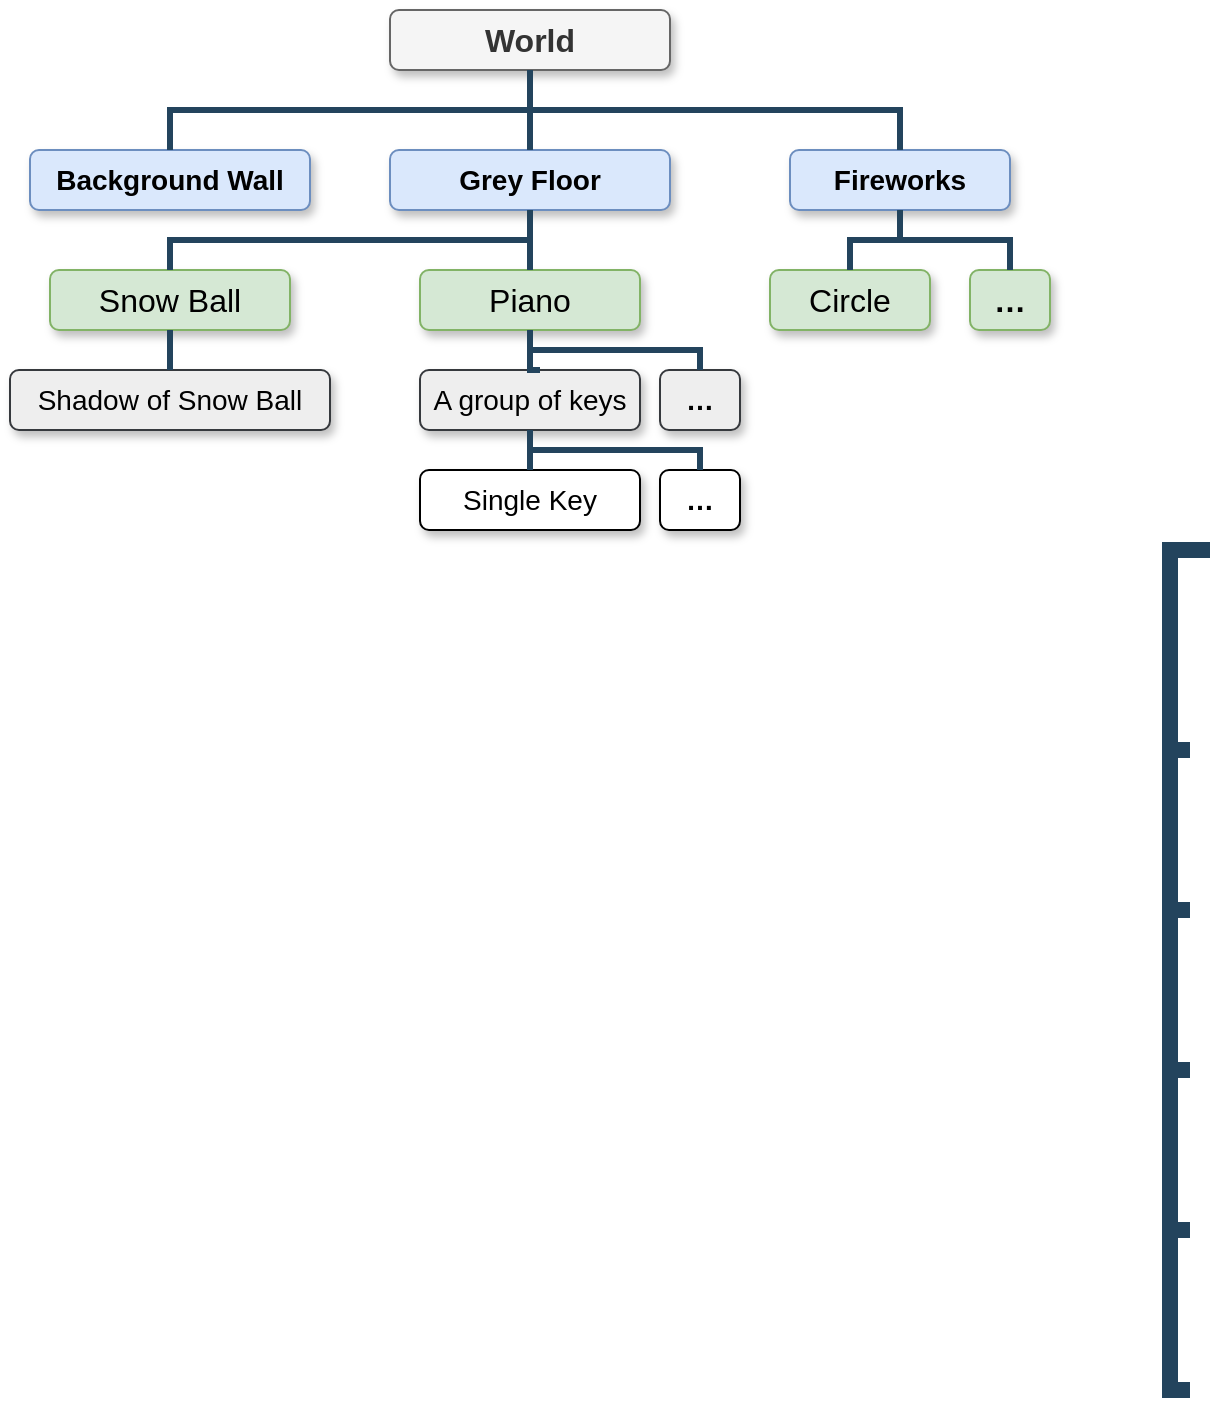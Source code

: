 <mxfile version="14.6.13" type="device"><diagram name="Page-1" id="64c3da0e-402f-94eb-ee01-a36477274f13"><mxGraphModel dx="749" dy="556" grid="1" gridSize="10" guides="1" tooltips="1" connect="1" arrows="1" fold="1" page="1" pageScale="1" pageWidth="1169" pageHeight="826" background="#ffffff" math="0" shadow="0"><root><mxCell id="0"/><mxCell id="1" parent="0"/><mxCell id="2" value="World" style="whiteSpace=wrap;rounded=1;shadow=1;fontStyle=1;fontSize=16;fillColor=#f5f5f5;strokeColor=#666666;fontColor=#333333;" parent="1" vertex="1"><mxGeometry x="400" y="60" width="140" height="30" as="geometry"/></mxCell><mxCell id="3" value="Grey Floor" style="whiteSpace=wrap;rounded=1;fillColor=#dae8fc;strokeColor=#6c8ebf;shadow=1;fontStyle=1;fontSize=14" parent="1" vertex="1"><mxGeometry x="400" y="130" width="140" height="30" as="geometry"/></mxCell><mxCell id="4" value="Background Wall" style="whiteSpace=wrap;rounded=1;fillColor=#dae8fc;strokeColor=#6c8ebf;shadow=1;fontStyle=1;fontSize=14" parent="1" vertex="1"><mxGeometry x="220" y="130" width="140" height="30" as="geometry"/></mxCell><mxCell id="10" value="Piano" style="whiteSpace=wrap;rounded=1;fillColor=#d5e8d4;strokeColor=#82b366;shadow=1;fontSize=16;" parent="1" vertex="1"><mxGeometry x="415" y="190" width="110" height="30" as="geometry"/></mxCell><mxCell id="12" value="Snow Ball" style="whiteSpace=wrap;rounded=1;fillColor=#d5e8d4;strokeColor=#82b366;shadow=1;fontSize=16;" parent="1" vertex="1"><mxGeometry x="230" y="190" width="120" height="30" as="geometry"/></mxCell><mxCell id="23" value="A group of keys" style="whiteSpace=wrap;rounded=1;fillColor=#eeeeee;strokeColor=#36393d;shadow=1;fontStyle=0;fontSize=14;" parent="1" vertex="1"><mxGeometry x="415" y="240" width="110" height="30" as="geometry"/></mxCell><mxCell id="38" value="Single Key" style="whiteSpace=wrap;rounded=1;shadow=1;fontStyle=0;fontSize=14;" parent="1" vertex="1"><mxGeometry x="415" y="290" width="110" height="30" as="geometry"/></mxCell><mxCell id="103" value="" style="edgeStyle=elbowEdgeStyle;elbow=vertical;rounded=0;fontColor=#000000;endArrow=none;endFill=0;strokeWidth=3;strokeColor=#23445D;" parent="1" source="3" target="10" edge="1"><mxGeometry width="100" height="100" relative="1" as="geometry"><mxPoint x="20" y="290" as="sourcePoint"/><mxPoint x="120" y="190" as="targetPoint"/><Array as="points"><mxPoint x="470" y="200"/></Array></mxGeometry></mxCell><mxCell id="104" value="" style="edgeStyle=elbowEdgeStyle;elbow=vertical;rounded=0;fontColor=#000000;endArrow=none;endFill=0;strokeWidth=3;strokeColor=#23445D;exitX=0.5;exitY=1;exitDx=0;exitDy=0;entryX=0.5;entryY=0;entryDx=0;entryDy=0;" parent="1" source="3" target="12" edge="1"><mxGeometry width="100" height="100" relative="1" as="geometry"><mxPoint x="290" y="170" as="sourcePoint"/><mxPoint x="460" y="180" as="targetPoint"/></mxGeometry></mxCell><mxCell id="145" value="" style="edgeStyle=elbowEdgeStyle;elbow=horizontal;rounded=0;fontColor=#000000;endArrow=none;endFill=0;strokeWidth=8;strokeColor=#23445D;" parent="1" target="135" edge="1"><mxGeometry width="100" height="100" relative="1" as="geometry"><mxPoint x="810" y="330" as="sourcePoint"/><mxPoint x="800.0" y="430" as="targetPoint"/><Array as="points"><mxPoint x="790" y="380"/></Array></mxGeometry></mxCell><mxCell id="146" value="" style="edgeStyle=elbowEdgeStyle;elbow=horizontal;rounded=0;fontColor=#000000;endArrow=none;endFill=0;strokeWidth=8;strokeColor=#23445D;" parent="1" target="136" edge="1"><mxGeometry width="100" height="100" relative="1" as="geometry"><mxPoint x="810" y="330" as="sourcePoint"/><mxPoint x="800.0" y="510" as="targetPoint"/><Array as="points"><mxPoint x="790" y="420"/></Array></mxGeometry></mxCell><mxCell id="147" value="" style="edgeStyle=elbowEdgeStyle;elbow=horizontal;rounded=0;fontColor=#000000;endArrow=none;endFill=0;strokeWidth=8;strokeColor=#23445D;" parent="1" target="139" edge="1"><mxGeometry width="100" height="100" relative="1" as="geometry"><mxPoint x="810" y="330" as="sourcePoint"/><mxPoint x="800" y="750" as="targetPoint"/><Array as="points"><mxPoint x="790" y="550"/></Array></mxGeometry></mxCell><mxCell id="148" value="" style="edgeStyle=elbowEdgeStyle;elbow=horizontal;rounded=0;fontColor=#000000;endArrow=none;endFill=0;strokeWidth=8;strokeColor=#23445D;" parent="1" target="138" edge="1"><mxGeometry width="100" height="100" relative="1" as="geometry"><mxPoint x="810" y="330" as="sourcePoint"/><mxPoint x="800" y="670" as="targetPoint"/><Array as="points"><mxPoint x="790" y="500"/></Array></mxGeometry></mxCell><mxCell id="149" value="" style="edgeStyle=elbowEdgeStyle;elbow=horizontal;rounded=0;fontColor=#000000;endArrow=none;endFill=0;strokeWidth=8;strokeColor=#23445D;" parent="1" target="137" edge="1"><mxGeometry width="100" height="100" relative="1" as="geometry"><mxPoint x="810" y="330" as="sourcePoint"/><mxPoint x="800.0" y="590" as="targetPoint"/><Array as="points"><mxPoint x="790" y="470"/></Array></mxGeometry></mxCell><mxCell id="229" value="" style="edgeStyle=elbowEdgeStyle;elbow=vertical;rounded=0;fontColor=#000000;endArrow=none;endFill=0;strokeWidth=3;strokeColor=#23445D;exitX=0.5;exitY=1;exitDx=0;exitDy=0;entryX=0.5;entryY=0;entryDx=0;entryDy=0;" parent="1" source="2" target="3" edge="1"><mxGeometry width="100" height="100" relative="1" as="geometry"><mxPoint x="410" y="100" as="sourcePoint"/><mxPoint x="290" y="120" as="targetPoint"/></mxGeometry></mxCell><mxCell id="230" value="" style="edgeStyle=elbowEdgeStyle;elbow=vertical;rounded=0;fontColor=#000000;endArrow=none;endFill=0;strokeWidth=3;strokeColor=#23445D;entryX=0.5;entryY=0;entryDx=0;entryDy=0;exitX=0.5;exitY=1;exitDx=0;exitDy=0;" parent="1" source="2" target="4" edge="1"><mxGeometry width="100" height="100" relative="1" as="geometry"><mxPoint x="430" y="100" as="sourcePoint"/><mxPoint x="650" y="50" as="targetPoint"/></mxGeometry></mxCell><mxCell id="OfmRxKxrr_tul5wQX7WZ-234" value="Fireworks" style="whiteSpace=wrap;rounded=1;fillColor=#dae8fc;strokeColor=#6c8ebf;shadow=1;fontStyle=1;fontSize=14" vertex="1" parent="1"><mxGeometry x="600" y="130" width="110" height="30" as="geometry"/></mxCell><mxCell id="OfmRxKxrr_tul5wQX7WZ-236" value="" style="edgeStyle=elbowEdgeStyle;elbow=vertical;rounded=0;fontColor=#000000;endArrow=none;endFill=0;strokeWidth=3;strokeColor=#23445D;exitX=0.5;exitY=1;exitDx=0;exitDy=0;entryX=0.5;entryY=0;entryDx=0;entryDy=0;" edge="1" parent="1" source="2" target="OfmRxKxrr_tul5wQX7WZ-234"><mxGeometry width="100" height="100" relative="1" as="geometry"><mxPoint x="440" y="80.0" as="sourcePoint"/><mxPoint x="657" y="100" as="targetPoint"/></mxGeometry></mxCell><mxCell id="OfmRxKxrr_tul5wQX7WZ-239" value="Shadow of Snow Ball" style="whiteSpace=wrap;rounded=1;fillColor=#eeeeee;strokeColor=#36393d;shadow=1;fontStyle=0;fontSize=14;" vertex="1" parent="1"><mxGeometry x="210" y="240" width="160" height="30" as="geometry"/></mxCell><mxCell id="OfmRxKxrr_tul5wQX7WZ-240" value="…" style="whiteSpace=wrap;rounded=1;fillColor=#eeeeee;strokeColor=#36393d;shadow=1;fontStyle=1;fontSize=14;" vertex="1" parent="1"><mxGeometry x="535" y="240" width="40" height="30" as="geometry"/></mxCell><mxCell id="OfmRxKxrr_tul5wQX7WZ-241" value="…" style="whiteSpace=wrap;rounded=1;shadow=1;fontStyle=1;fontSize=14;" vertex="1" parent="1"><mxGeometry x="535" y="290" width="40" height="30" as="geometry"/></mxCell><mxCell id="OfmRxKxrr_tul5wQX7WZ-242" value="" style="edgeStyle=elbowEdgeStyle;elbow=vertical;rounded=0;fontColor=#000000;endArrow=none;endFill=0;strokeWidth=3;strokeColor=#23445D;" edge="1" parent="1" source="10"><mxGeometry width="100" height="100" relative="1" as="geometry"><mxPoint x="545" y="383" as="sourcePoint"/><mxPoint x="475" y="240" as="targetPoint"/><Array as="points"><mxPoint x="470" y="240"/></Array></mxGeometry></mxCell><mxCell id="OfmRxKxrr_tul5wQX7WZ-243" value="" style="edgeStyle=elbowEdgeStyle;elbow=vertical;rounded=0;fontColor=#000000;endArrow=none;endFill=0;strokeWidth=3;strokeColor=#23445D;exitX=0.5;exitY=1;exitDx=0;exitDy=0;entryX=0.5;entryY=0;entryDx=0;entryDy=0;" edge="1" parent="1" source="10" target="OfmRxKxrr_tul5wQX7WZ-240"><mxGeometry width="100" height="100" relative="1" as="geometry"><mxPoint x="590" y="410" as="sourcePoint"/><mxPoint x="600" y="240" as="targetPoint"/></mxGeometry></mxCell><mxCell id="OfmRxKxrr_tul5wQX7WZ-244" value="" style="edgeStyle=elbowEdgeStyle;elbow=vertical;rounded=0;fontColor=#000000;endArrow=none;endFill=0;strokeWidth=3;strokeColor=#23445D;exitX=0.5;exitY=1;exitDx=0;exitDy=0;entryX=0.5;entryY=0;entryDx=0;entryDy=0;" edge="1" parent="1" source="23" target="38"><mxGeometry width="100" height="100" relative="1" as="geometry"><mxPoint x="445" y="380" as="sourcePoint"/><mxPoint x="480" y="390" as="targetPoint"/></mxGeometry></mxCell><mxCell id="OfmRxKxrr_tul5wQX7WZ-245" value="" style="edgeStyle=elbowEdgeStyle;elbow=vertical;rounded=0;fontColor=#000000;endArrow=none;endFill=0;strokeWidth=3;strokeColor=#23445D;exitX=0.5;exitY=1;exitDx=0;exitDy=0;" edge="1" parent="1" source="23" target="OfmRxKxrr_tul5wQX7WZ-241"><mxGeometry width="100" height="100" relative="1" as="geometry"><mxPoint x="480" y="370" as="sourcePoint"/><mxPoint x="565" y="390" as="targetPoint"/></mxGeometry></mxCell><mxCell id="OfmRxKxrr_tul5wQX7WZ-246" value="" style="edgeStyle=elbowEdgeStyle;elbow=vertical;rounded=0;fontColor=#000000;endArrow=none;endFill=0;strokeWidth=3;strokeColor=#23445D;exitX=0.5;exitY=1;exitDx=0;exitDy=0;entryX=0.5;entryY=0;entryDx=0;entryDy=0;" edge="1" parent="1" source="12" target="OfmRxKxrr_tul5wQX7WZ-239"><mxGeometry width="100" height="100" relative="1" as="geometry"><mxPoint x="230" y="350" as="sourcePoint"/><mxPoint x="310" y="230" as="targetPoint"/></mxGeometry></mxCell><mxCell id="OfmRxKxrr_tul5wQX7WZ-248" value="Circle" style="whiteSpace=wrap;rounded=1;fillColor=#d5e8d4;strokeColor=#82b366;shadow=1;fontSize=16;" vertex="1" parent="1"><mxGeometry x="590" y="190" width="80" height="30" as="geometry"/></mxCell><mxCell id="OfmRxKxrr_tul5wQX7WZ-249" value="…" style="whiteSpace=wrap;rounded=1;fillColor=#d5e8d4;strokeColor=#82b366;shadow=1;fontSize=16;fontStyle=1" vertex="1" parent="1"><mxGeometry x="690" y="190" width="40" height="30" as="geometry"/></mxCell><mxCell id="OfmRxKxrr_tul5wQX7WZ-250" value="" style="edgeStyle=elbowEdgeStyle;elbow=vertical;rounded=0;fontColor=#000000;endArrow=none;endFill=0;strokeWidth=3;strokeColor=#23445D;exitX=0.5;exitY=1;exitDx=0;exitDy=0;entryX=0.5;entryY=0;entryDx=0;entryDy=0;" edge="1" parent="1" source="OfmRxKxrr_tul5wQX7WZ-234" target="OfmRxKxrr_tul5wQX7WZ-248"><mxGeometry width="100" height="100" relative="1" as="geometry"><mxPoint x="560" y="160" as="sourcePoint"/><mxPoint x="750" y="190" as="targetPoint"/></mxGeometry></mxCell><mxCell id="OfmRxKxrr_tul5wQX7WZ-251" value="" style="edgeStyle=elbowEdgeStyle;elbow=vertical;rounded=0;fontColor=#000000;endArrow=none;endFill=0;strokeWidth=3;strokeColor=#23445D;exitX=0.5;exitY=1;exitDx=0;exitDy=0;entryX=0.5;entryY=0;entryDx=0;entryDy=0;" edge="1" parent="1" source="OfmRxKxrr_tul5wQX7WZ-234" target="OfmRxKxrr_tul5wQX7WZ-249"><mxGeometry width="100" height="100" relative="1" as="geometry"><mxPoint x="665" y="170" as="sourcePoint"/><mxPoint x="640" y="200" as="targetPoint"/></mxGeometry></mxCell></root></mxGraphModel></diagram></mxfile>